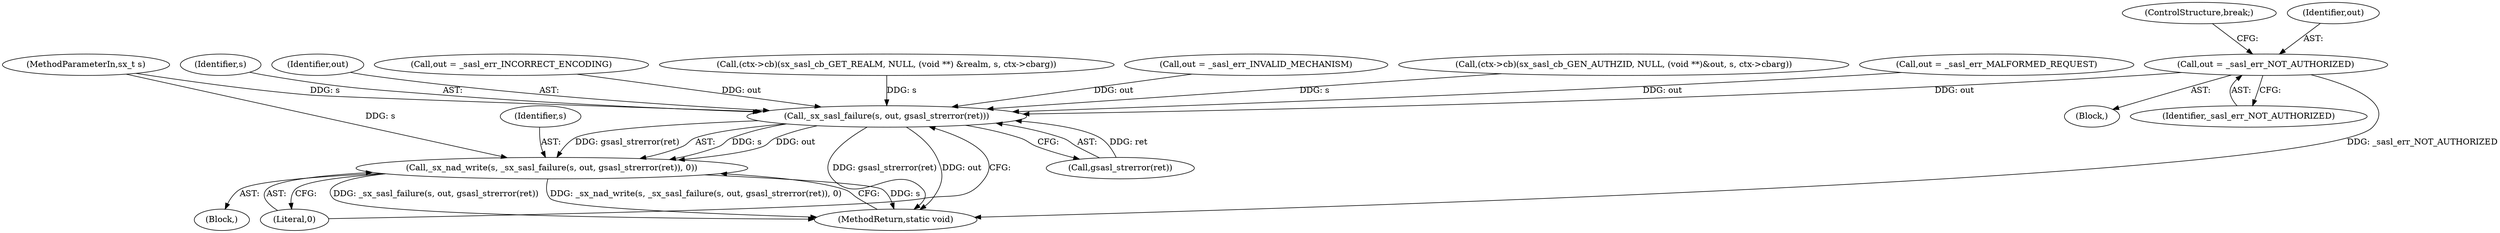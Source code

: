 digraph "0_jabberd2_8416ae54ecefa670534f27a31db71d048b9c7f16_0@pointer" {
"1000765" [label="(Call,out = _sasl_err_NOT_AUTHORIZED)"];
"1000786" [label="(Call,_sx_sasl_failure(s, out, gsasl_strerror(ret)))"];
"1000784" [label="(Call,_sx_nad_write(s, _sx_sasl_failure(s, out, gsasl_strerror(ret)), 0))"];
"1000786" [label="(Call,_sx_sasl_failure(s, out, gsasl_strerror(ret)))"];
"1000789" [label="(Call,gsasl_strerror(ret))"];
"1000768" [label="(ControlStructure,break;)"];
"1000792" [label="(MethodReturn,static void)"];
"1000788" [label="(Identifier,out)"];
"1000781" [label="(Call,out = _sasl_err_MALFORMED_REQUEST)"];
"1000767" [label="(Identifier,_sasl_err_NOT_AUTHORIZED)"];
"1000785" [label="(Identifier,s)"];
"1000787" [label="(Identifier,s)"];
"1000784" [label="(Call,_sx_nad_write(s, _sx_sasl_failure(s, out, gsasl_strerror(ret)), 0))"];
"1000120" [label="(MethodParameterIn,sx_t s)"];
"1000776" [label="(Call,out = _sasl_err_INCORRECT_ENCODING)"];
"1000791" [label="(Literal,0)"];
"1000755" [label="(Block,)"];
"1000221" [label="(Call,(ctx->cb)(sx_sasl_cb_GET_REALM, NULL, (void **) &realm, s, ctx->cbarg))"];
"1000765" [label="(Call,out = _sasl_err_NOT_AUTHORIZED)"];
"1000771" [label="(Call,out = _sasl_err_INVALID_MECHANISM)"];
"1000420" [label="(Call,(ctx->cb)(sx_sasl_cb_GEN_AUTHZID, NULL, (void **)&out, s, ctx->cbarg))"];
"1000766" [label="(Identifier,out)"];
"1000126" [label="(Block,)"];
"1000765" -> "1000755"  [label="AST: "];
"1000765" -> "1000767"  [label="CFG: "];
"1000766" -> "1000765"  [label="AST: "];
"1000767" -> "1000765"  [label="AST: "];
"1000768" -> "1000765"  [label="CFG: "];
"1000765" -> "1000792"  [label="DDG: _sasl_err_NOT_AUTHORIZED"];
"1000765" -> "1000786"  [label="DDG: out"];
"1000786" -> "1000784"  [label="AST: "];
"1000786" -> "1000789"  [label="CFG: "];
"1000787" -> "1000786"  [label="AST: "];
"1000788" -> "1000786"  [label="AST: "];
"1000789" -> "1000786"  [label="AST: "];
"1000791" -> "1000786"  [label="CFG: "];
"1000786" -> "1000792"  [label="DDG: gsasl_strerror(ret)"];
"1000786" -> "1000792"  [label="DDG: out"];
"1000786" -> "1000784"  [label="DDG: s"];
"1000786" -> "1000784"  [label="DDG: out"];
"1000786" -> "1000784"  [label="DDG: gsasl_strerror(ret)"];
"1000420" -> "1000786"  [label="DDG: s"];
"1000120" -> "1000786"  [label="DDG: s"];
"1000221" -> "1000786"  [label="DDG: s"];
"1000781" -> "1000786"  [label="DDG: out"];
"1000776" -> "1000786"  [label="DDG: out"];
"1000771" -> "1000786"  [label="DDG: out"];
"1000789" -> "1000786"  [label="DDG: ret"];
"1000784" -> "1000126"  [label="AST: "];
"1000784" -> "1000791"  [label="CFG: "];
"1000785" -> "1000784"  [label="AST: "];
"1000791" -> "1000784"  [label="AST: "];
"1000792" -> "1000784"  [label="CFG: "];
"1000784" -> "1000792"  [label="DDG: s"];
"1000784" -> "1000792"  [label="DDG: _sx_sasl_failure(s, out, gsasl_strerror(ret))"];
"1000784" -> "1000792"  [label="DDG: _sx_nad_write(s, _sx_sasl_failure(s, out, gsasl_strerror(ret)), 0)"];
"1000120" -> "1000784"  [label="DDG: s"];
}
